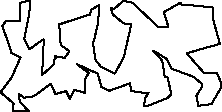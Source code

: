 unitsize(0.001cm);
// 22497.8
draw((2995,264)--(3062,329));
draw((3062,329)--(2993,624));
draw((2993,624)--(2944,632));
draw((2944,632)--(2901,920));
draw((2901,920)--(2740,1101));
draw((2740,1101)--(2982,949));
draw((2982,949)--(3023,871));
draw((3023,871)--(3060,781));
draw((3060,781)--(3452,637));
draw((3452,637)--(3599,514));
draw((3599,514)--(3600,459));
draw((3600,459)--(3503,301));
draw((3503,301)--(3538,125));
draw((3538,125)--(3766,154));
draw((3766,154)--(3946,459));
draw((3946,459)--(3935,540));
draw((3935,540)--(3868,697));
draw((3868,697)--(3642,699));
draw((3642,699)--(3332,1049));
draw((3332,1049)--(3535,1112));
draw((3535,1112)--(3918,1217));
draw((3918,1217)--(3805,1619));
draw((3805,1619)--(3786,1862));
draw((3786,1862)--(3373,1902));
draw((3373,1902)--(3248,1906));
draw((3248,1906)--(3220,1945));
draw((3220,1945)--(2927,1777));
draw((2927,1777)--(3007,1524));
draw((3007,1524)--(2834,1512));
draw((2834,1512)--(2374,1944));
draw((2374,1944)--(2214,1977));
draw((2214,1977)--(2050,1833));
draw((2050,1833)--(1994,1852));
draw((1994,1852)--(2028,1736));
draw((2028,1736)--(2221,1578));
draw((2221,1578)--(2356,1568));
draw((2356,1568)--(2223,990));
draw((2223,990)--(2067,694));
draw((2067,694)--(1819,814));
draw((1819,814)--(1725,927));
draw((1725,927)--(1677,1238));
draw((1677,1238)--(1699,1294));
draw((1699,1294)--(1768,1578));
draw((1768,1578)--(1787,1902));
draw((1787,1902)--(1646,1817));
draw((1646,1817)--(1623,1723));
draw((1623,1723)--(1632,1742));
draw((1632,1742)--(1082,1561));
draw((1082,1561)--(1109,1196));
draw((1109,1196)--(1264,1090));
draw((1264,1090)--(1179,969));
draw((1179,969)--(1009,1001));
draw((1009,1001)--(1021,962));
draw((1021,962)--(997,942));
draw((997,942)--(981,848));
draw((981,848)--(781,670));
draw((781,670)--(811,1295));
draw((811,1295)--(778,1282));
draw((778,1282)--(555,1121));
draw((555,1121)--(464,1302));
draw((464,1302)--(555,1753));
draw((555,1753)--(571,1982));
draw((571,1982)--(394,1944));
draw((394,1944)--(386,1616));
draw((386,1616)--(149,1629));
draw((149,1629)--(80,1533));
draw((80,1533)--(241,1069));
draw((241,1069)--(235,1059));
draw((235,1059)--(401,980));
draw((401,980)--(240,619));
draw((240,619)--(47,363));
draw((47,363)--(202,233));
draw((202,233)--(278,165));
draw((278,165)--(264,36));
draw((264,36)--(547,25));
draw((547,25)--(387,199));
draw((387,199)--(366,339));
draw((366,339)--(460,267));
draw((460,267)--(634,294));
draw((634,294)--(931,512));
draw((931,512)--(1017,333));
draw((1017,333)--(1203,385));
draw((1203,385)--(1272,246));
draw((1272,246)--(1346,408));
draw((1346,408)--(1541,354));
draw((1541,354)--(1529,581));
draw((1529,581)--(1604,706));
draw((1604,706)--(1393,859));
draw((1393,859)--(1766,692));
draw((1766,692)--(1766,678));
draw((1766,678)--(1828,456));
draw((1828,456)--(1962,389));
draw((1962,389)--(2334,523));
draw((2334,523)--(2347,388));
draw((2347,388)--(2597,349));
draw((2597,349)--(2658,360));
draw((2658,360)--(2592,248));
draw((2592,248)--(2581,121));
draw((2581,121)--(2656,128));
draw((2656,128)--(2995,264));
